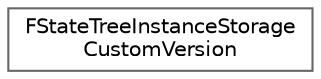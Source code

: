 digraph "Graphical Class Hierarchy"
{
 // INTERACTIVE_SVG=YES
 // LATEX_PDF_SIZE
  bgcolor="transparent";
  edge [fontname=Helvetica,fontsize=10,labelfontname=Helvetica,labelfontsize=10];
  node [fontname=Helvetica,fontsize=10,shape=box,height=0.2,width=0.4];
  rankdir="LR";
  Node0 [id="Node000000",label="FStateTreeInstanceStorage\lCustomVersion",height=0.2,width=0.4,color="grey40", fillcolor="white", style="filled",URL="$d0/d85/structFStateTreeInstanceStorageCustomVersion.html",tooltip=" "];
}
